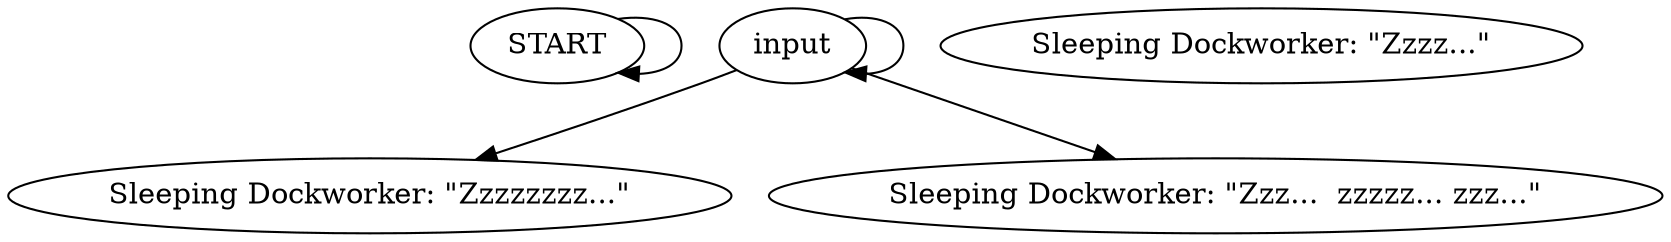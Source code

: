 # WHIRLING / SLEEPER barks
# Zzzzzzz...
# ==================================================
digraph G {
	  0 [label="START"];
	  1 [label="input"];
	  2 [label="Sleeping Dockworker: \"Zzzz...\""];
	  3 [label="Sleeping Dockworker: \"Zzzzzzzz...\""];
	  4 [label="Sleeping Dockworker: \"Zzz...  zzzzz... zzz...\""];
	  0 -> 0
	  1 -> 1
	  1 -> 3
	  1 -> 4
}

